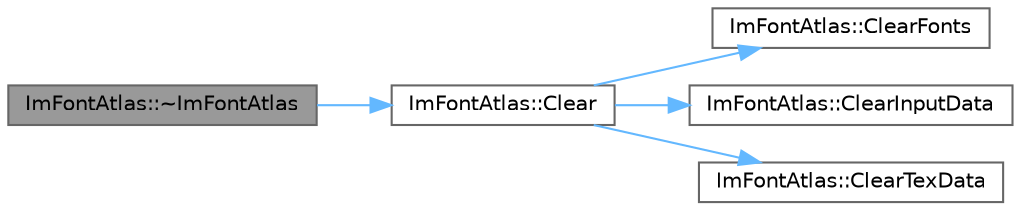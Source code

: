 digraph "ImFontAtlas::~ImFontAtlas"
{
 // LATEX_PDF_SIZE
  bgcolor="transparent";
  edge [fontname=Helvetica,fontsize=10,labelfontname=Helvetica,labelfontsize=10];
  node [fontname=Helvetica,fontsize=10,shape=box,height=0.2,width=0.4];
  rankdir="LR";
  Node1 [id="Node000001",label="ImFontAtlas::~ImFontAtlas",height=0.2,width=0.4,color="gray40", fillcolor="grey60", style="filled", fontcolor="black",tooltip=" "];
  Node1 -> Node2 [id="edge1_Node000001_Node000002",color="steelblue1",style="solid",tooltip=" "];
  Node2 [id="Node000002",label="ImFontAtlas::Clear",height=0.2,width=0.4,color="grey40", fillcolor="white", style="filled",URL="$struct_im_font_atlas.html#a8f6d01c671d8670f991ba651bbaf7e77",tooltip=" "];
  Node2 -> Node3 [id="edge2_Node000002_Node000003",color="steelblue1",style="solid",tooltip=" "];
  Node3 [id="Node000003",label="ImFontAtlas::ClearFonts",height=0.2,width=0.4,color="grey40", fillcolor="white", style="filled",URL="$struct_im_font_atlas.html#ad5c2560d708bd0c389e9bd9da2d9b055",tooltip=" "];
  Node2 -> Node4 [id="edge3_Node000002_Node000004",color="steelblue1",style="solid",tooltip=" "];
  Node4 [id="Node000004",label="ImFontAtlas::ClearInputData",height=0.2,width=0.4,color="grey40", fillcolor="white", style="filled",URL="$struct_im_font_atlas.html#a3f5bcbb7a2683b1af106fcf4e1217662",tooltip=" "];
  Node2 -> Node5 [id="edge4_Node000002_Node000005",color="steelblue1",style="solid",tooltip=" "];
  Node5 [id="Node000005",label="ImFontAtlas::ClearTexData",height=0.2,width=0.4,color="grey40", fillcolor="white", style="filled",URL="$struct_im_font_atlas.html#a3ede4bd513bec044c77ac392ad9c6e86",tooltip=" "];
}
